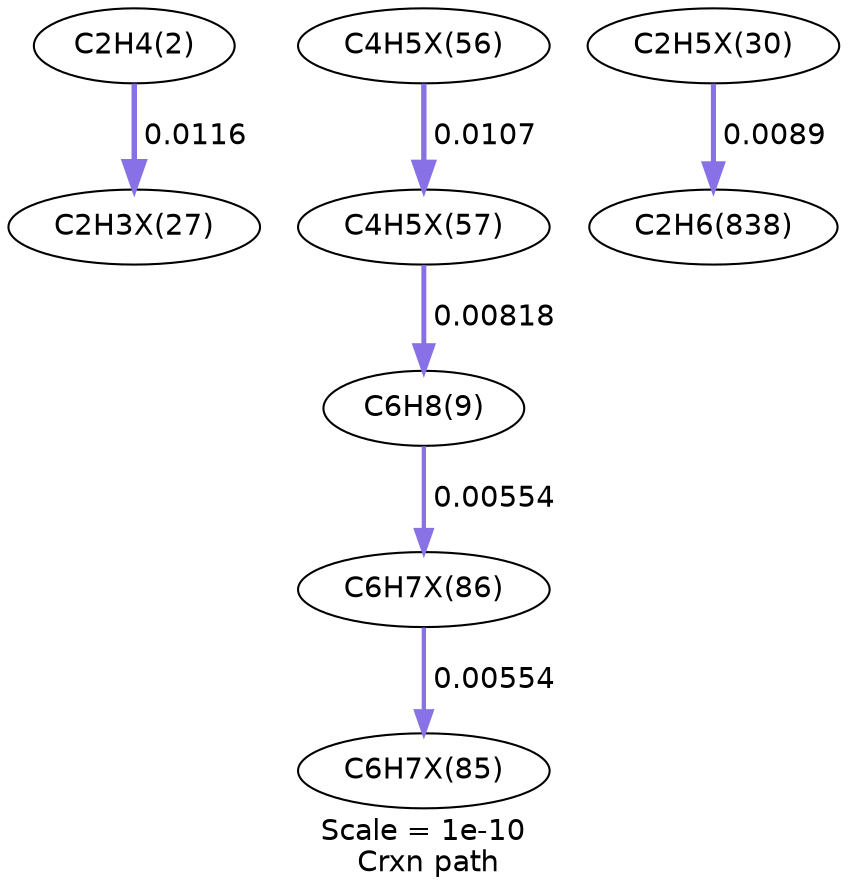 digraph reaction_paths {
center=1;
s5 -> s55[fontname="Helvetica", style="setlinewidth(2.63)", arrowsize=1.32, color="0.7, 0.512, 0.9"
, label=" 0.0116"];
s67 -> s9[fontname="Helvetica", style="setlinewidth(2.37)", arrowsize=1.19, color="0.7, 0.508, 0.9"
, label=" 0.00818"];
s66 -> s67[fontname="Helvetica", style="setlinewidth(2.57)", arrowsize=1.29, color="0.7, 0.511, 0.9"
, label=" 0.0107"];
s9 -> s76[fontname="Helvetica", style="setlinewidth(2.08)", arrowsize=1.04, color="0.7, 0.506, 0.9"
, label=" 0.00554"];
s76 -> s75[fontname="Helvetica", style="setlinewidth(2.08)", arrowsize=1.04, color="0.7, 0.506, 0.9"
, label=" 0.00554"];
s58 -> s23[fontname="Helvetica", style="setlinewidth(2.44)", arrowsize=1.22, color="0.7, 0.509, 0.9"
, label=" 0.0089"];
s5 [ fontname="Helvetica", label="C2H4(2)"];
s9 [ fontname="Helvetica", label="C6H8(9)"];
s23 [ fontname="Helvetica", label="C2H6(838)"];
s55 [ fontname="Helvetica", label="C2H3X(27)"];
s58 [ fontname="Helvetica", label="C2H5X(30)"];
s66 [ fontname="Helvetica", label="C4H5X(56)"];
s67 [ fontname="Helvetica", label="C4H5X(57)"];
s75 [ fontname="Helvetica", label="C6H7X(85)"];
s76 [ fontname="Helvetica", label="C6H7X(86)"];
 label = "Scale = 1e-10\l Crxn path";
 fontname = "Helvetica";
}
